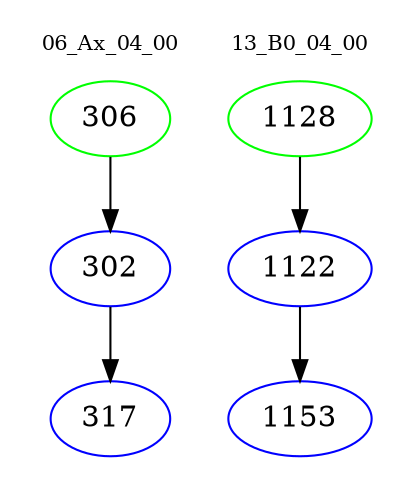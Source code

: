 digraph{
subgraph cluster_0 {
color = white
label = "06_Ax_04_00";
fontsize=10;
T0_306 [label="306", color="green"]
T0_306 -> T0_302 [color="black"]
T0_302 [label="302", color="blue"]
T0_302 -> T0_317 [color="black"]
T0_317 [label="317", color="blue"]
}
subgraph cluster_1 {
color = white
label = "13_B0_04_00";
fontsize=10;
T1_1128 [label="1128", color="green"]
T1_1128 -> T1_1122 [color="black"]
T1_1122 [label="1122", color="blue"]
T1_1122 -> T1_1153 [color="black"]
T1_1153 [label="1153", color="blue"]
}
}
